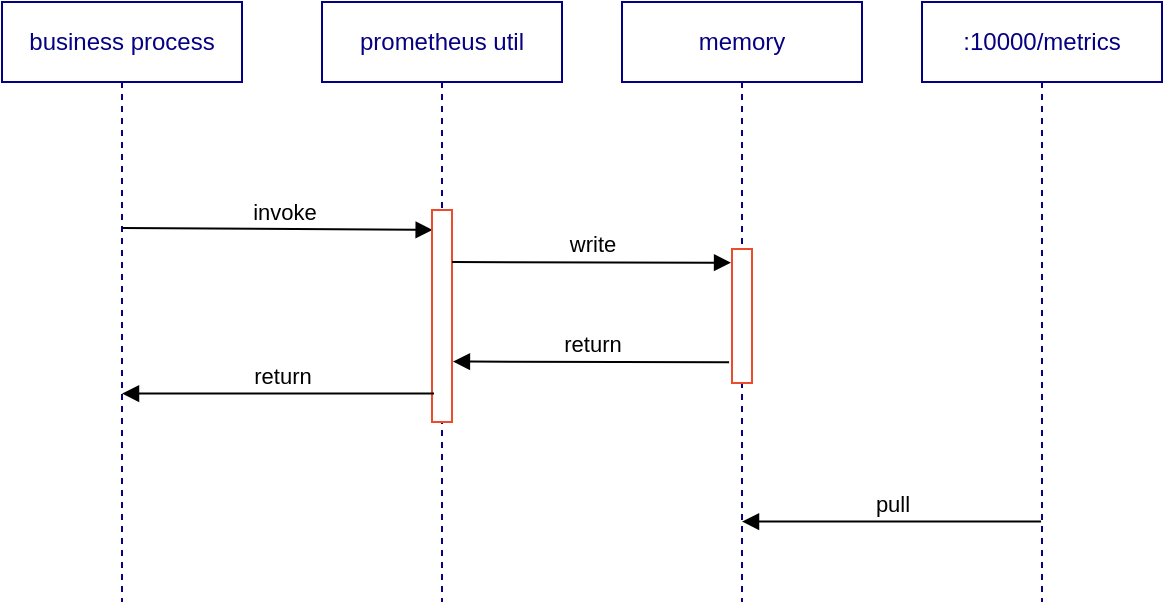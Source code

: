 <mxfile version="18.0.6" type="github">
  <diagram id="O932ZGsSH7Phrbbw8Xm0" name="Page-1">
    <mxGraphModel dx="751" dy="418" grid="0" gridSize="10" guides="1" tooltips="1" connect="1" arrows="1" fold="1" page="1" pageScale="1" pageWidth="1169" pageHeight="827" math="0" shadow="0">
      <root>
        <mxCell id="0" />
        <mxCell id="1" parent="0" />
        <mxCell id="ntxt8ALt5kxq5_o1S0aT-2" value="business process" style="shape=umlLifeline;perimeter=lifelinePerimeter;whiteSpace=wrap;html=1;container=1;collapsible=0;recursiveResize=0;outlineConnect=0;strokeColor=#060083;fontColor=#060083;" vertex="1" parent="1">
          <mxGeometry x="230" y="310" width="120" height="300" as="geometry" />
        </mxCell>
        <mxCell id="ntxt8ALt5kxq5_o1S0aT-6" value="" style="html=1;verticalAlign=bottom;endArrow=block;rounded=0;entryX=0.034;entryY=0.16;entryDx=0;entryDy=0;entryPerimeter=0;" edge="1" parent="ntxt8ALt5kxq5_o1S0aT-2">
          <mxGeometry width="80" relative="1" as="geometry">
            <mxPoint x="60" y="113" as="sourcePoint" />
            <mxPoint x="215.34" y="113.96" as="targetPoint" />
          </mxGeometry>
        </mxCell>
        <mxCell id="ntxt8ALt5kxq5_o1S0aT-7" value="invoke" style="edgeLabel;html=1;align=center;verticalAlign=middle;resizable=0;points=[];" vertex="1" connectable="0" parent="ntxt8ALt5kxq5_o1S0aT-6">
          <mxGeometry x="-0.185" y="2" relative="1" as="geometry">
            <mxPoint x="17" y="-7" as="offset" />
          </mxGeometry>
        </mxCell>
        <mxCell id="ntxt8ALt5kxq5_o1S0aT-3" value="prometheus util" style="shape=umlLifeline;perimeter=lifelinePerimeter;whiteSpace=wrap;html=1;container=1;collapsible=0;recursiveResize=0;outlineConnect=0;strokeColor=#060083;fontColor=#060083;" vertex="1" parent="1">
          <mxGeometry x="390" y="310" width="120" height="300" as="geometry" />
        </mxCell>
        <mxCell id="ntxt8ALt5kxq5_o1S0aT-5" value="" style="html=1;points=[];perimeter=orthogonalPerimeter;strokeColor=#EC4C2C;" vertex="1" parent="ntxt8ALt5kxq5_o1S0aT-3">
          <mxGeometry x="55" y="104" width="10" height="106" as="geometry" />
        </mxCell>
        <mxCell id="ntxt8ALt5kxq5_o1S0aT-9" value="write" style="html=1;verticalAlign=bottom;endArrow=block;rounded=0;entryX=-0.046;entryY=0.102;entryDx=0;entryDy=0;entryPerimeter=0;" edge="1" parent="ntxt8ALt5kxq5_o1S0aT-3" target="ntxt8ALt5kxq5_o1S0aT-8">
          <mxGeometry width="80" relative="1" as="geometry">
            <mxPoint x="65" y="130" as="sourcePoint" />
            <mxPoint x="145" y="130" as="targetPoint" />
          </mxGeometry>
        </mxCell>
        <mxCell id="ntxt8ALt5kxq5_o1S0aT-4" value="memory" style="shape=umlLifeline;perimeter=lifelinePerimeter;whiteSpace=wrap;html=1;container=1;collapsible=0;recursiveResize=0;outlineConnect=0;strokeColor=#060083;fontColor=#060083;" vertex="1" parent="1">
          <mxGeometry x="540" y="310" width="120" height="300" as="geometry" />
        </mxCell>
        <mxCell id="ntxt8ALt5kxq5_o1S0aT-8" value="" style="html=1;points=[];perimeter=orthogonalPerimeter;strokeColor=#EC4C2C;" vertex="1" parent="ntxt8ALt5kxq5_o1S0aT-4">
          <mxGeometry x="55" y="123.5" width="10" height="67" as="geometry" />
        </mxCell>
        <mxCell id="ntxt8ALt5kxq5_o1S0aT-10" value="return" style="html=1;verticalAlign=bottom;endArrow=block;rounded=0;entryX=1.046;entryY=0.715;entryDx=0;entryDy=0;entryPerimeter=0;exitX=-0.144;exitY=0.845;exitDx=0;exitDy=0;exitPerimeter=0;" edge="1" parent="1" source="ntxt8ALt5kxq5_o1S0aT-8" target="ntxt8ALt5kxq5_o1S0aT-5">
          <mxGeometry width="80" relative="1" as="geometry">
            <mxPoint x="480" y="450" as="sourcePoint" />
            <mxPoint x="560" y="450" as="targetPoint" />
          </mxGeometry>
        </mxCell>
        <mxCell id="ntxt8ALt5kxq5_o1S0aT-11" value="return" style="html=1;verticalAlign=bottom;endArrow=block;rounded=0;exitX=0.1;exitY=0.866;exitDx=0;exitDy=0;exitPerimeter=0;" edge="1" parent="1" source="ntxt8ALt5kxq5_o1S0aT-5" target="ntxt8ALt5kxq5_o1S0aT-2">
          <mxGeometry x="-0.025" width="80" relative="1" as="geometry">
            <mxPoint x="320" y="480" as="sourcePoint" />
            <mxPoint x="400" y="480" as="targetPoint" />
            <mxPoint as="offset" />
          </mxGeometry>
        </mxCell>
        <mxCell id="ntxt8ALt5kxq5_o1S0aT-12" value=":10000/metrics" style="shape=umlLifeline;perimeter=lifelinePerimeter;whiteSpace=wrap;html=1;container=1;collapsible=0;recursiveResize=0;outlineConnect=0;strokeColor=#060083;fontColor=#060083;" vertex="1" parent="1">
          <mxGeometry x="690" y="310" width="120" height="300" as="geometry" />
        </mxCell>
        <mxCell id="ntxt8ALt5kxq5_o1S0aT-14" value="pull" style="html=1;verticalAlign=bottom;endArrow=block;rounded=0;exitX=0.496;exitY=0.866;exitDx=0;exitDy=0;exitPerimeter=0;" edge="1" parent="1" source="ntxt8ALt5kxq5_o1S0aT-12" target="ntxt8ALt5kxq5_o1S0aT-4">
          <mxGeometry width="80" relative="1" as="geometry">
            <mxPoint x="530" y="510" as="sourcePoint" />
            <mxPoint x="610" y="510" as="targetPoint" />
          </mxGeometry>
        </mxCell>
      </root>
    </mxGraphModel>
  </diagram>
</mxfile>

